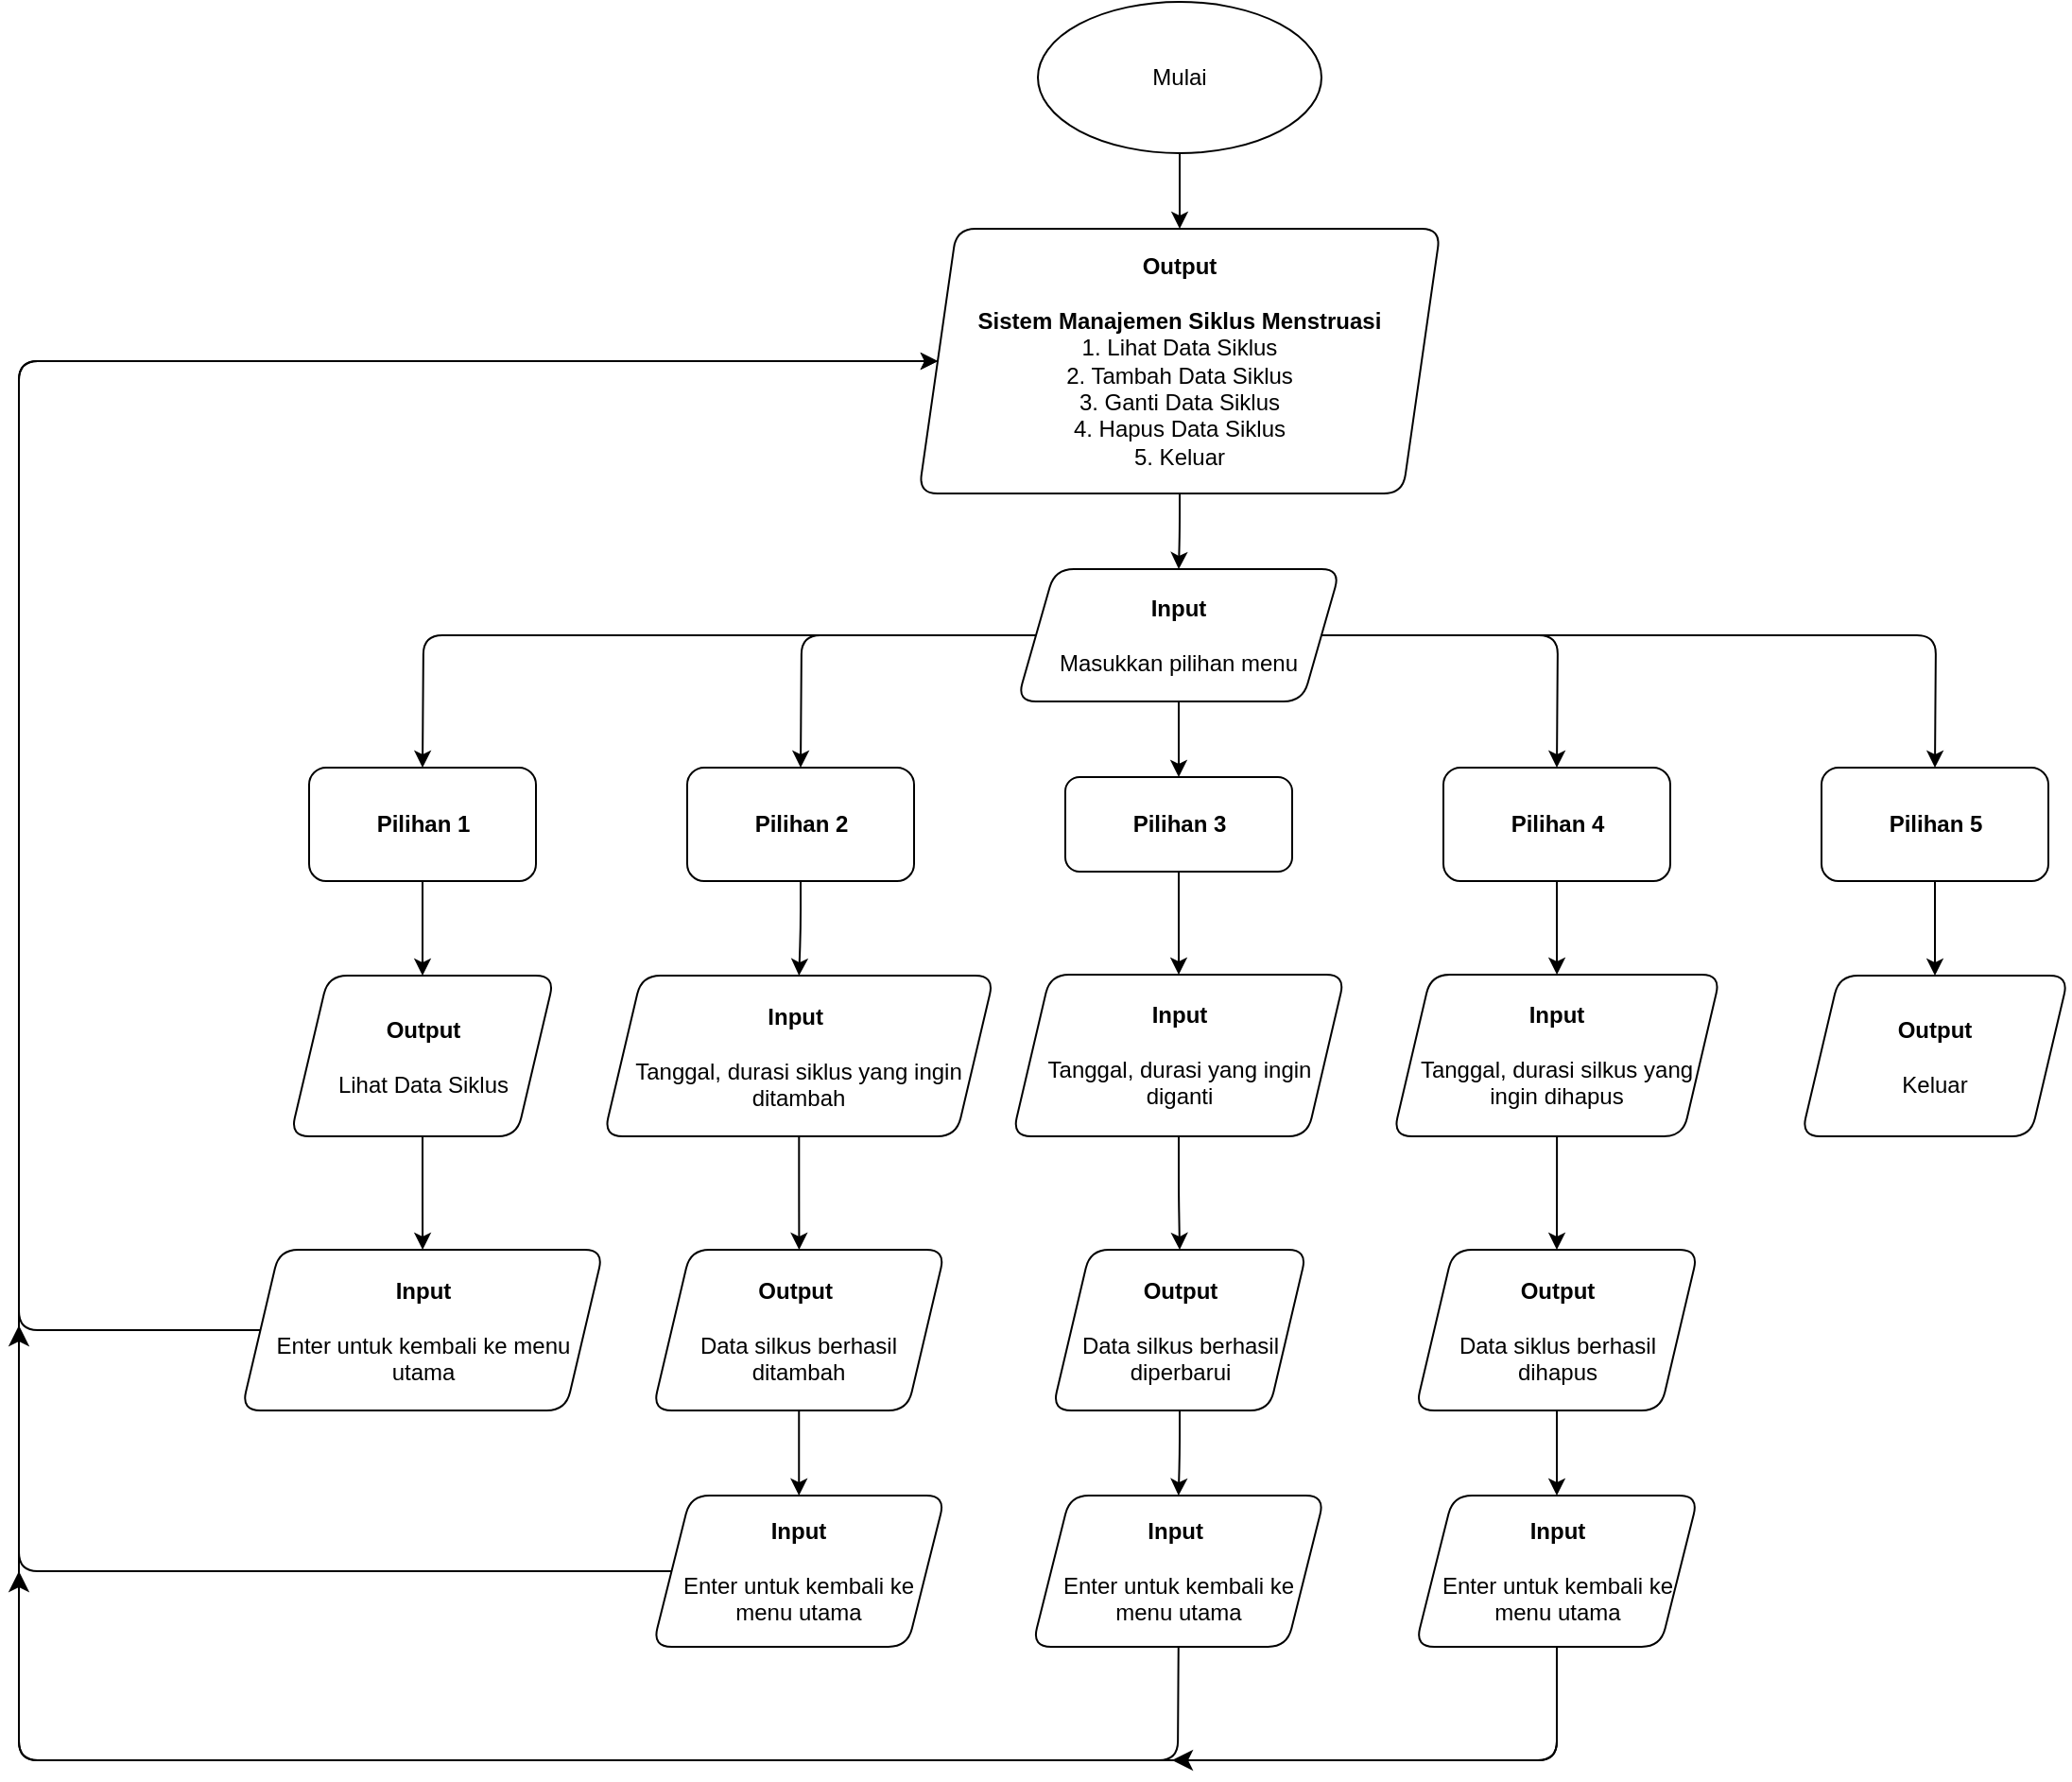 <mxfile version="24.7.17">
  <diagram id="C5RBs43oDa-KdzZeNtuy" name="Page-1">
    <mxGraphModel dx="1702" dy="503" grid="1" gridSize="10" guides="1" tooltips="1" connect="1" arrows="1" fold="1" page="1" pageScale="1" pageWidth="827" pageHeight="1169" math="0" shadow="0">
      <root>
        <mxCell id="WIyWlLk6GJQsqaUBKTNV-0" />
        <mxCell id="WIyWlLk6GJQsqaUBKTNV-1" parent="WIyWlLk6GJQsqaUBKTNV-0" />
        <mxCell id="dz62KHRVr8aX28sih6py-0" value="Mulai" style="ellipse;whiteSpace=wrap;html=1;labelBackgroundColor=none;rounded=1;" parent="WIyWlLk6GJQsqaUBKTNV-1" vertex="1">
          <mxGeometry x="339" y="30" width="150" height="80" as="geometry" />
        </mxCell>
        <mxCell id="dz62KHRVr8aX28sih6py-4" value="&lt;b&gt;Output&lt;/b&gt;&lt;div&gt;&lt;br&gt;&lt;/div&gt;&lt;div&gt;&lt;div&gt;&lt;b&gt;Sistem Manajemen Siklus Menstruasi&lt;/b&gt;&lt;/div&gt;&lt;div&gt;1. Lihat Data Siklus&lt;/div&gt;&lt;div&gt;2. Tambah Data Siklus&lt;/div&gt;&lt;div&gt;3. Ganti Data Siklus&lt;/div&gt;&lt;div&gt;4. Hapus Data Siklus&lt;/div&gt;&lt;div&gt;5. Keluar&lt;/div&gt;&lt;/div&gt;" style="shape=parallelogram;perimeter=parallelogramPerimeter;whiteSpace=wrap;html=1;fixedSize=1;labelBackgroundColor=none;rounded=1;" parent="WIyWlLk6GJQsqaUBKTNV-1" vertex="1">
          <mxGeometry x="276" y="150" width="276" height="140" as="geometry" />
        </mxCell>
        <mxCell id="dz62KHRVr8aX28sih6py-16" value="" style="edgeStyle=orthogonalEdgeStyle;rounded=1;orthogonalLoop=1;jettySize=auto;html=1;labelBackgroundColor=none;fontColor=default;" parent="WIyWlLk6GJQsqaUBKTNV-1" source="dz62KHRVr8aX28sih6py-10" target="dz62KHRVr8aX28sih6py-15" edge="1">
          <mxGeometry relative="1" as="geometry" />
        </mxCell>
        <mxCell id="dz62KHRVr8aX28sih6py-10" value="&lt;b&gt;Input&lt;/b&gt;&lt;div&gt;&lt;br&gt;&lt;/div&gt;&lt;div&gt;Masukkan pilihan menu&lt;/div&gt;" style="shape=parallelogram;perimeter=parallelogramPerimeter;whiteSpace=wrap;html=1;fixedSize=1;labelBackgroundColor=none;rounded=1;" parent="WIyWlLk6GJQsqaUBKTNV-1" vertex="1">
          <mxGeometry x="328" y="330" width="171" height="70" as="geometry" />
        </mxCell>
        <mxCell id="dz62KHRVr8aX28sih6py-14" style="edgeStyle=orthogonalEdgeStyle;rounded=1;orthogonalLoop=1;jettySize=auto;html=1;exitX=0.5;exitY=1;exitDx=0;exitDy=0;entryX=0.5;entryY=0;entryDx=0;entryDy=0;labelBackgroundColor=none;fontColor=default;" parent="WIyWlLk6GJQsqaUBKTNV-1" source="dz62KHRVr8aX28sih6py-4" target="dz62KHRVr8aX28sih6py-10" edge="1">
          <mxGeometry relative="1" as="geometry">
            <mxPoint x="409" y="301" as="sourcePoint" />
            <mxPoint x="412" y="340" as="targetPoint" />
          </mxGeometry>
        </mxCell>
        <mxCell id="dz62KHRVr8aX28sih6py-37" value="" style="edgeStyle=orthogonalEdgeStyle;rounded=1;orthogonalLoop=1;jettySize=auto;html=1;labelBackgroundColor=none;fontColor=default;" parent="WIyWlLk6GJQsqaUBKTNV-1" source="dz62KHRVr8aX28sih6py-15" target="dz62KHRVr8aX28sih6py-36" edge="1">
          <mxGeometry relative="1" as="geometry" />
        </mxCell>
        <mxCell id="dz62KHRVr8aX28sih6py-15" value="&lt;b&gt;Pilihan 3&lt;/b&gt;" style="whiteSpace=wrap;html=1;labelBackgroundColor=none;rounded=1;" parent="WIyWlLk6GJQsqaUBKTNV-1" vertex="1">
          <mxGeometry x="353.5" y="440" width="120" height="50" as="geometry" />
        </mxCell>
        <mxCell id="dz62KHRVr8aX28sih6py-30" value="" style="edgeStyle=orthogonalEdgeStyle;rounded=1;orthogonalLoop=1;jettySize=auto;html=1;labelBackgroundColor=none;fontColor=default;" parent="WIyWlLk6GJQsqaUBKTNV-1" source="dz62KHRVr8aX28sih6py-17" target="dz62KHRVr8aX28sih6py-29" edge="1">
          <mxGeometry relative="1" as="geometry" />
        </mxCell>
        <mxCell id="dz62KHRVr8aX28sih6py-17" value="&lt;b&gt;Pilihan 2&lt;/b&gt;" style="whiteSpace=wrap;html=1;labelBackgroundColor=none;rounded=1;" parent="WIyWlLk6GJQsqaUBKTNV-1" vertex="1">
          <mxGeometry x="153.5" y="435" width="120" height="60" as="geometry" />
        </mxCell>
        <mxCell id="dz62KHRVr8aX28sih6py-26" value="" style="edgeStyle=orthogonalEdgeStyle;rounded=1;orthogonalLoop=1;jettySize=auto;html=1;labelBackgroundColor=none;fontColor=default;" parent="WIyWlLk6GJQsqaUBKTNV-1" source="dz62KHRVr8aX28sih6py-19" target="dz62KHRVr8aX28sih6py-25" edge="1">
          <mxGeometry relative="1" as="geometry" />
        </mxCell>
        <mxCell id="dz62KHRVr8aX28sih6py-19" value="&lt;b&gt;Pilihan 1&lt;/b&gt;" style="whiteSpace=wrap;html=1;labelBackgroundColor=none;rounded=1;" parent="WIyWlLk6GJQsqaUBKTNV-1" vertex="1">
          <mxGeometry x="-46.5" y="435" width="120" height="60" as="geometry" />
        </mxCell>
        <mxCell id="dz62KHRVr8aX28sih6py-45" value="" style="edgeStyle=orthogonalEdgeStyle;rounded=1;orthogonalLoop=1;jettySize=auto;html=1;labelBackgroundColor=none;fontColor=default;" parent="WIyWlLk6GJQsqaUBKTNV-1" source="dz62KHRVr8aX28sih6py-21" target="dz62KHRVr8aX28sih6py-44" edge="1">
          <mxGeometry relative="1" as="geometry" />
        </mxCell>
        <mxCell id="dz62KHRVr8aX28sih6py-21" value="&lt;b&gt;Pilihan 4&lt;/b&gt;" style="whiteSpace=wrap;html=1;labelBackgroundColor=none;rounded=1;" parent="WIyWlLk6GJQsqaUBKTNV-1" vertex="1">
          <mxGeometry x="553.5" y="435" width="120" height="60" as="geometry" />
        </mxCell>
        <mxCell id="1ERu-qNZTa1YbHrLSoEa-5" value="" style="edgeStyle=orthogonalEdgeStyle;rounded=1;orthogonalLoop=1;jettySize=auto;html=1;labelBackgroundColor=none;fontColor=default;" parent="WIyWlLk6GJQsqaUBKTNV-1" source="dz62KHRVr8aX28sih6py-23" target="1ERu-qNZTa1YbHrLSoEa-4" edge="1">
          <mxGeometry relative="1" as="geometry" />
        </mxCell>
        <mxCell id="dz62KHRVr8aX28sih6py-23" value="&lt;b&gt;Pilihan 5&lt;/b&gt;" style="whiteSpace=wrap;html=1;labelBackgroundColor=none;rounded=1;" parent="WIyWlLk6GJQsqaUBKTNV-1" vertex="1">
          <mxGeometry x="753.5" y="435" width="120" height="60" as="geometry" />
        </mxCell>
        <mxCell id="dz62KHRVr8aX28sih6py-28" value="" style="edgeStyle=orthogonalEdgeStyle;rounded=1;orthogonalLoop=1;jettySize=auto;html=1;labelBackgroundColor=none;fontColor=default;" parent="WIyWlLk6GJQsqaUBKTNV-1" source="dz62KHRVr8aX28sih6py-25" target="dz62KHRVr8aX28sih6py-27" edge="1">
          <mxGeometry relative="1" as="geometry" />
        </mxCell>
        <mxCell id="dz62KHRVr8aX28sih6py-25" value="&lt;b&gt;Output&lt;/b&gt;&lt;div&gt;&lt;br&gt;&lt;/div&gt;&lt;div&gt;Lihat Data Siklus&lt;/div&gt;" style="shape=parallelogram;perimeter=parallelogramPerimeter;whiteSpace=wrap;html=1;fixedSize=1;labelBackgroundColor=none;rounded=1;" parent="WIyWlLk6GJQsqaUBKTNV-1" vertex="1">
          <mxGeometry x="-56.37" y="545" width="139.75" height="85" as="geometry" />
        </mxCell>
        <mxCell id="1ERu-qNZTa1YbHrLSoEa-50" style="edgeStyle=orthogonalEdgeStyle;rounded=1;orthogonalLoop=1;jettySize=auto;html=1;exitX=0;exitY=0.5;exitDx=0;exitDy=0;entryX=0;entryY=0.5;entryDx=0;entryDy=0;labelBackgroundColor=none;fontColor=default;" parent="WIyWlLk6GJQsqaUBKTNV-1" source="dz62KHRVr8aX28sih6py-27" target="dz62KHRVr8aX28sih6py-4" edge="1">
          <mxGeometry relative="1" as="geometry">
            <mxPoint x="-200" y="220" as="targetPoint" />
            <Array as="points">
              <mxPoint x="-200" y="732" />
              <mxPoint x="-200" y="220" />
            </Array>
          </mxGeometry>
        </mxCell>
        <mxCell id="dz62KHRVr8aX28sih6py-27" value="&lt;b&gt;Input&lt;/b&gt;&lt;div&gt;&lt;br&gt;&lt;/div&gt;&lt;div&gt;Enter untuk kembali ke menu utama&lt;/div&gt;" style="shape=parallelogram;perimeter=parallelogramPerimeter;whiteSpace=wrap;html=1;fixedSize=1;labelBackgroundColor=none;rounded=1;" parent="WIyWlLk6GJQsqaUBKTNV-1" vertex="1">
          <mxGeometry x="-82.25" y="690" width="191.5" height="85" as="geometry" />
        </mxCell>
        <mxCell id="dz62KHRVr8aX28sih6py-32" value="" style="edgeStyle=orthogonalEdgeStyle;rounded=1;orthogonalLoop=1;jettySize=auto;html=1;labelBackgroundColor=none;fontColor=default;" parent="WIyWlLk6GJQsqaUBKTNV-1" source="dz62KHRVr8aX28sih6py-29" target="dz62KHRVr8aX28sih6py-31" edge="1">
          <mxGeometry relative="1" as="geometry" />
        </mxCell>
        <mxCell id="dz62KHRVr8aX28sih6py-29" value="&lt;b&gt;Input&amp;nbsp;&lt;/b&gt;&lt;div&gt;&lt;br&gt;&lt;/div&gt;&lt;div&gt;Tanggal, durasi siklus yang ingin ditambah&lt;/div&gt;" style="shape=parallelogram;perimeter=parallelogramPerimeter;whiteSpace=wrap;html=1;fixedSize=1;labelBackgroundColor=none;rounded=1;" parent="WIyWlLk6GJQsqaUBKTNV-1" vertex="1">
          <mxGeometry x="109.37" y="545" width="206.5" height="85" as="geometry" />
        </mxCell>
        <mxCell id="dz62KHRVr8aX28sih6py-34" value="" style="edgeStyle=orthogonalEdgeStyle;rounded=1;orthogonalLoop=1;jettySize=auto;html=1;labelBackgroundColor=none;fontColor=default;" parent="WIyWlLk6GJQsqaUBKTNV-1" source="dz62KHRVr8aX28sih6py-31" target="dz62KHRVr8aX28sih6py-33" edge="1">
          <mxGeometry relative="1" as="geometry" />
        </mxCell>
        <mxCell id="dz62KHRVr8aX28sih6py-31" value="&lt;b&gt;Output&lt;/b&gt;&amp;nbsp;&lt;div&gt;&lt;br&gt;&lt;/div&gt;&lt;div&gt;Data silkus berhasil ditambah&lt;/div&gt;" style="shape=parallelogram;perimeter=parallelogramPerimeter;whiteSpace=wrap;html=1;fixedSize=1;labelBackgroundColor=none;rounded=1;" parent="WIyWlLk6GJQsqaUBKTNV-1" vertex="1">
          <mxGeometry x="135.25" y="690" width="154.75" height="85" as="geometry" />
        </mxCell>
        <mxCell id="dz62KHRVr8aX28sih6py-33" value="&lt;b&gt;Input&lt;/b&gt;&lt;div&gt;&lt;br&gt;&lt;/div&gt;&lt;div&gt;Enter untuk kembali ke menu utama&lt;/div&gt;" style="shape=parallelogram;perimeter=parallelogramPerimeter;whiteSpace=wrap;html=1;fixedSize=1;labelBackgroundColor=none;rounded=1;" parent="WIyWlLk6GJQsqaUBKTNV-1" vertex="1">
          <mxGeometry x="135.25" y="820" width="154.75" height="80" as="geometry" />
        </mxCell>
        <mxCell id="dz62KHRVr8aX28sih6py-41" value="" style="edgeStyle=orthogonalEdgeStyle;rounded=1;orthogonalLoop=1;jettySize=auto;html=1;labelBackgroundColor=none;fontColor=default;" parent="WIyWlLk6GJQsqaUBKTNV-1" source="dz62KHRVr8aX28sih6py-36" target="dz62KHRVr8aX28sih6py-40" edge="1">
          <mxGeometry relative="1" as="geometry" />
        </mxCell>
        <mxCell id="dz62KHRVr8aX28sih6py-36" value="&lt;b&gt;Input&lt;/b&gt;&lt;div&gt;&lt;br&gt;&lt;/div&gt;&lt;div&gt;Tanggal, durasi yang ingin diganti&lt;br&gt;&lt;/div&gt;" style="shape=parallelogram;perimeter=parallelogramPerimeter;whiteSpace=wrap;html=1;fixedSize=1;labelBackgroundColor=none;rounded=1;" parent="WIyWlLk6GJQsqaUBKTNV-1" vertex="1">
          <mxGeometry x="325.5" y="544.5" width="176" height="85.5" as="geometry" />
        </mxCell>
        <mxCell id="dz62KHRVr8aX28sih6py-43" value="" style="edgeStyle=orthogonalEdgeStyle;rounded=1;orthogonalLoop=1;jettySize=auto;html=1;labelBackgroundColor=none;fontColor=default;" parent="WIyWlLk6GJQsqaUBKTNV-1" source="dz62KHRVr8aX28sih6py-40" target="dz62KHRVr8aX28sih6py-42" edge="1">
          <mxGeometry relative="1" as="geometry" />
        </mxCell>
        <mxCell id="dz62KHRVr8aX28sih6py-40" value="&lt;b&gt;Output&lt;/b&gt;&lt;div&gt;&lt;br&gt;&lt;/div&gt;&lt;div&gt;Data silkus berhasil diperbarui&lt;/div&gt;" style="shape=parallelogram;perimeter=parallelogramPerimeter;whiteSpace=wrap;html=1;fixedSize=1;labelBackgroundColor=none;rounded=1;" parent="WIyWlLk6GJQsqaUBKTNV-1" vertex="1">
          <mxGeometry x="346.63" y="690" width="134.75" height="85" as="geometry" />
        </mxCell>
        <mxCell id="dz62KHRVr8aX28sih6py-42" value="&lt;b&gt;Input&amp;nbsp;&lt;/b&gt;&lt;div&gt;&lt;br&gt;&lt;/div&gt;&lt;div&gt;Enter untuk kembali ke menu utama&lt;/div&gt;" style="shape=parallelogram;perimeter=parallelogramPerimeter;whiteSpace=wrap;html=1;fixedSize=1;labelBackgroundColor=none;rounded=1;" parent="WIyWlLk6GJQsqaUBKTNV-1" vertex="1">
          <mxGeometry x="336" y="820" width="154.75" height="80" as="geometry" />
        </mxCell>
        <mxCell id="1ERu-qNZTa1YbHrLSoEa-1" value="" style="edgeStyle=orthogonalEdgeStyle;rounded=1;orthogonalLoop=1;jettySize=auto;html=1;labelBackgroundColor=none;fontColor=default;" parent="WIyWlLk6GJQsqaUBKTNV-1" source="dz62KHRVr8aX28sih6py-44" target="1ERu-qNZTa1YbHrLSoEa-0" edge="1">
          <mxGeometry relative="1" as="geometry" />
        </mxCell>
        <mxCell id="dz62KHRVr8aX28sih6py-44" value="&lt;b&gt;Input&lt;/b&gt;&lt;div&gt;&lt;br&gt;&lt;/div&gt;&lt;div&gt;Tanggal, durasi silkus yang ingin dihapus&lt;/div&gt;" style="shape=parallelogram;perimeter=parallelogramPerimeter;whiteSpace=wrap;html=1;fixedSize=1;labelBackgroundColor=none;rounded=1;" parent="WIyWlLk6GJQsqaUBKTNV-1" vertex="1">
          <mxGeometry x="526.87" y="544.5" width="173.25" height="85.5" as="geometry" />
        </mxCell>
        <mxCell id="1ERu-qNZTa1YbHrLSoEa-3" value="" style="edgeStyle=orthogonalEdgeStyle;rounded=1;orthogonalLoop=1;jettySize=auto;html=1;labelBackgroundColor=none;fontColor=default;" parent="WIyWlLk6GJQsqaUBKTNV-1" source="1ERu-qNZTa1YbHrLSoEa-0" target="1ERu-qNZTa1YbHrLSoEa-2" edge="1">
          <mxGeometry relative="1" as="geometry" />
        </mxCell>
        <mxCell id="1ERu-qNZTa1YbHrLSoEa-0" value="&lt;b&gt;Output&lt;/b&gt;&lt;div&gt;&lt;br&gt;&lt;/div&gt;&lt;div&gt;Data siklus berhasil dihapus&lt;/div&gt;" style="shape=parallelogram;perimeter=parallelogramPerimeter;whiteSpace=wrap;html=1;fixedSize=1;labelBackgroundColor=none;rounded=1;" parent="WIyWlLk6GJQsqaUBKTNV-1" vertex="1">
          <mxGeometry x="538.63" y="690" width="149.75" height="85" as="geometry" />
        </mxCell>
        <mxCell id="1ERu-qNZTa1YbHrLSoEa-2" value="&lt;b&gt;Input&lt;/b&gt;&lt;div&gt;&lt;br&gt;&lt;/div&gt;&lt;div&gt;Enter untuk kembali ke menu utama&lt;br&gt;&lt;/div&gt;" style="shape=parallelogram;perimeter=parallelogramPerimeter;whiteSpace=wrap;html=1;fixedSize=1;labelBackgroundColor=none;rounded=1;" parent="WIyWlLk6GJQsqaUBKTNV-1" vertex="1">
          <mxGeometry x="538.62" y="820" width="149.75" height="80" as="geometry" />
        </mxCell>
        <mxCell id="1ERu-qNZTa1YbHrLSoEa-4" value="&lt;b&gt;Output&lt;/b&gt;&lt;div&gt;&lt;br&gt;&lt;/div&gt;&lt;div&gt;Keluar&lt;/div&gt;" style="shape=parallelogram;perimeter=parallelogramPerimeter;whiteSpace=wrap;html=1;fixedSize=1;labelBackgroundColor=none;rounded=1;" parent="WIyWlLk6GJQsqaUBKTNV-1" vertex="1">
          <mxGeometry x="742.81" y="545" width="141.38" height="85" as="geometry" />
        </mxCell>
        <mxCell id="1ERu-qNZTa1YbHrLSoEa-30" value="" style="endArrow=classic;html=1;rounded=1;exitX=0;exitY=0.5;exitDx=0;exitDy=0;entryX=0.5;entryY=0;entryDx=0;entryDy=0;labelBackgroundColor=none;fontColor=default;" parent="WIyWlLk6GJQsqaUBKTNV-1" source="dz62KHRVr8aX28sih6py-10" target="dz62KHRVr8aX28sih6py-19" edge="1">
          <mxGeometry width="50" height="50" relative="1" as="geometry">
            <mxPoint x="340" y="460" as="sourcePoint" />
            <mxPoint x="390" y="410" as="targetPoint" />
            <Array as="points">
              <mxPoint x="14" y="365" />
            </Array>
          </mxGeometry>
        </mxCell>
        <mxCell id="1ERu-qNZTa1YbHrLSoEa-33" value="" style="endArrow=classic;html=1;rounded=1;exitX=1;exitY=0.5;exitDx=0;exitDy=0;entryX=0.5;entryY=0;entryDx=0;entryDy=0;labelBackgroundColor=none;fontColor=default;" parent="WIyWlLk6GJQsqaUBKTNV-1" source="dz62KHRVr8aX28sih6py-10" target="dz62KHRVr8aX28sih6py-23" edge="1">
          <mxGeometry width="50" height="50" relative="1" as="geometry">
            <mxPoint x="580" y="430" as="sourcePoint" />
            <mxPoint x="630" y="380" as="targetPoint" />
            <Array as="points">
              <mxPoint x="814" y="365" />
            </Array>
          </mxGeometry>
        </mxCell>
        <mxCell id="1ERu-qNZTa1YbHrLSoEa-36" value="" style="endArrow=classic;html=1;rounded=1;exitX=1;exitY=0.5;exitDx=0;exitDy=0;entryX=0.5;entryY=0;entryDx=0;entryDy=0;labelBackgroundColor=none;fontColor=default;" parent="WIyWlLk6GJQsqaUBKTNV-1" source="dz62KHRVr8aX28sih6py-10" target="dz62KHRVr8aX28sih6py-21" edge="1">
          <mxGeometry width="50" height="50" relative="1" as="geometry">
            <mxPoint x="870" y="320" as="sourcePoint" />
            <mxPoint x="920" y="270" as="targetPoint" />
            <Array as="points">
              <mxPoint x="614" y="365" />
            </Array>
          </mxGeometry>
        </mxCell>
        <mxCell id="1ERu-qNZTa1YbHrLSoEa-37" value="" style="endArrow=classic;html=1;rounded=1;exitX=0;exitY=0.5;exitDx=0;exitDy=0;entryX=0.5;entryY=0;entryDx=0;entryDy=0;labelBackgroundColor=none;fontColor=default;" parent="WIyWlLk6GJQsqaUBKTNV-1" source="dz62KHRVr8aX28sih6py-10" target="dz62KHRVr8aX28sih6py-17" edge="1">
          <mxGeometry width="50" height="50" relative="1" as="geometry">
            <mxPoint x="500" y="370" as="sourcePoint" />
            <mxPoint x="550" y="320" as="targetPoint" />
            <Array as="points">
              <mxPoint x="214" y="365" />
            </Array>
          </mxGeometry>
        </mxCell>
        <mxCell id="1ERu-qNZTa1YbHrLSoEa-39" value="" style="endArrow=classic;html=1;rounded=1;exitX=0.5;exitY=1;exitDx=0;exitDy=0;entryX=0.5;entryY=0;entryDx=0;entryDy=0;labelBackgroundColor=none;fontColor=default;" parent="WIyWlLk6GJQsqaUBKTNV-1" source="dz62KHRVr8aX28sih6py-0" target="dz62KHRVr8aX28sih6py-4" edge="1">
          <mxGeometry width="50" height="50" relative="1" as="geometry">
            <mxPoint x="540" y="300" as="sourcePoint" />
            <mxPoint x="590" y="250" as="targetPoint" />
          </mxGeometry>
        </mxCell>
        <mxCell id="1ERu-qNZTa1YbHrLSoEa-40" value="" style="endArrow=classic;html=1;rounded=1;exitX=0.5;exitY=1;exitDx=0;exitDy=0;entryX=0;entryY=0.5;entryDx=0;entryDy=0;labelBackgroundColor=none;fontColor=default;" parent="WIyWlLk6GJQsqaUBKTNV-1" source="dz62KHRVr8aX28sih6py-42" target="dz62KHRVr8aX28sih6py-4" edge="1">
          <mxGeometry width="50" height="50" relative="1" as="geometry">
            <mxPoint x="410" y="530" as="sourcePoint" />
            <mxPoint x="460" y="480" as="targetPoint" />
            <Array as="points">
              <mxPoint x="413" y="960" />
              <mxPoint x="-200" y="960" />
              <mxPoint x="-200" y="220" />
            </Array>
          </mxGeometry>
        </mxCell>
        <mxCell id="1ERu-qNZTa1YbHrLSoEa-44" value="" style="edgeStyle=segmentEdgeStyle;endArrow=classic;html=1;curved=0;rounded=1;endSize=8;startSize=8;exitX=0.5;exitY=1;exitDx=0;exitDy=0;labelBackgroundColor=none;fontColor=default;" parent="WIyWlLk6GJQsqaUBKTNV-1" source="1ERu-qNZTa1YbHrLSoEa-2" edge="1">
          <mxGeometry width="50" height="50" relative="1" as="geometry">
            <mxPoint x="-340" y="775" as="sourcePoint" />
            <mxPoint x="-200" y="860" as="targetPoint" />
            <Array as="points">
              <mxPoint x="614" y="960" />
              <mxPoint x="-200" y="960" />
            </Array>
          </mxGeometry>
        </mxCell>
        <mxCell id="1ERu-qNZTa1YbHrLSoEa-47" value="" style="edgeStyle=segmentEdgeStyle;endArrow=classic;html=1;curved=0;rounded=1;endSize=8;startSize=8;exitX=0.5;exitY=1;exitDx=0;exitDy=0;labelBackgroundColor=none;fontColor=default;" parent="WIyWlLk6GJQsqaUBKTNV-1" source="1ERu-qNZTa1YbHrLSoEa-2" edge="1">
          <mxGeometry width="50" height="50" relative="1" as="geometry">
            <mxPoint x="470" y="920" as="sourcePoint" />
            <mxPoint x="410" y="960" as="targetPoint" />
            <Array as="points">
              <mxPoint x="614" y="960" />
            </Array>
          </mxGeometry>
        </mxCell>
        <mxCell id="1ERu-qNZTa1YbHrLSoEa-48" value="" style="edgeStyle=segmentEdgeStyle;endArrow=classic;html=1;curved=0;rounded=1;endSize=8;startSize=8;exitX=0;exitY=0.5;exitDx=0;exitDy=0;labelBackgroundColor=none;fontColor=default;" parent="WIyWlLk6GJQsqaUBKTNV-1" source="dz62KHRVr8aX28sih6py-33" edge="1">
          <mxGeometry width="50" height="50" relative="1" as="geometry">
            <mxPoint x="460" y="760" as="sourcePoint" />
            <mxPoint x="-200" y="730" as="targetPoint" />
          </mxGeometry>
        </mxCell>
      </root>
    </mxGraphModel>
  </diagram>
</mxfile>

